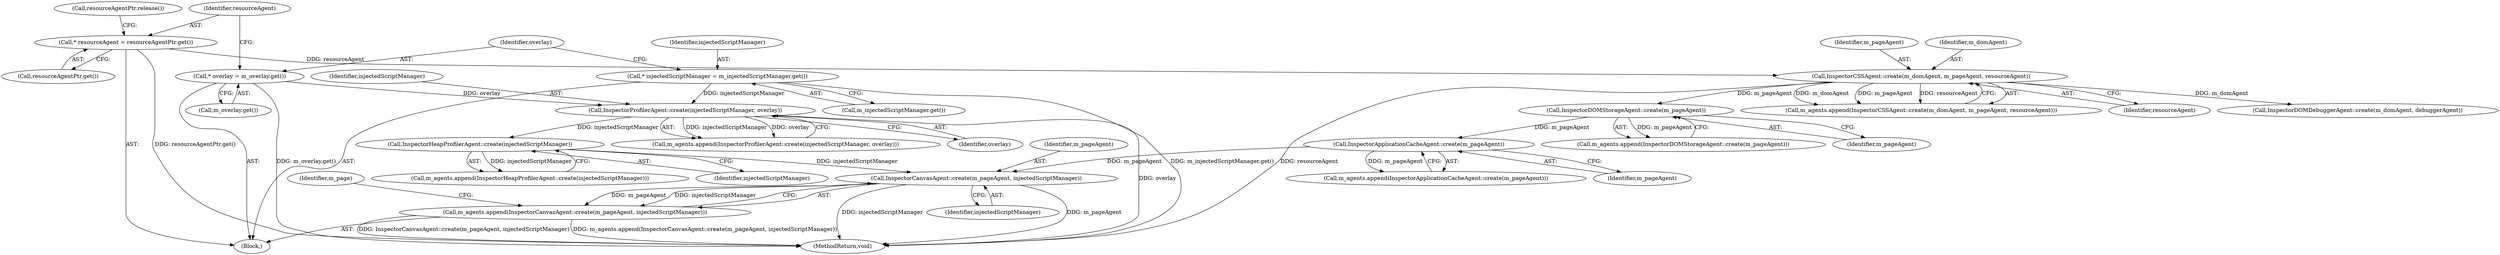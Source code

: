 digraph "0_Chrome_4c39b8e5670c4a0f2bb06008502ebb0c4fe322e0@API" {
"1000160" [label="(Call,InspectorCanvasAgent::create(m_pageAgent, injectedScriptManager))"];
"1000134" [label="(Call,InspectorApplicationCacheAgent::create(m_pageAgent))"];
"1000129" [label="(Call,InspectorDOMStorageAgent::create(m_pageAgent))"];
"1000124" [label="(Call,InspectorCSSAgent::create(m_domAgent, m_pageAgent, resourceAgent))"];
"1000118" [label="(Call,* resourceAgent = resourceAgentPtr.get())"];
"1000157" [label="(Call,InspectorHeapProfilerAgent::create(injectedScriptManager))"];
"1000153" [label="(Call,InspectorProfilerAgent::create(injectedScriptManager, overlay))"];
"1000109" [label="(Call,* injectedScriptManager = m_injectedScriptManager.get())"];
"1000113" [label="(Call,* overlay = m_overlay.get())"];
"1000159" [label="(Call,m_agents.append(InspectorCanvasAgent::create(m_pageAgent, injectedScriptManager)))"];
"1000118" [label="(Call,* resourceAgent = resourceAgentPtr.get())"];
"1000130" [label="(Identifier,m_pageAgent)"];
"1000129" [label="(Call,InspectorDOMStorageAgent::create(m_pageAgent))"];
"1000149" [label="(Call,InspectorDOMDebuggerAgent::create(m_domAgent, debuggerAgent))"];
"1000111" [label="(Call,m_injectedScriptManager.get())"];
"1000161" [label="(Identifier,m_pageAgent)"];
"1000119" [label="(Identifier,resourceAgent)"];
"1000158" [label="(Identifier,injectedScriptManager)"];
"1000113" [label="(Call,* overlay = m_overlay.get())"];
"1000165" [label="(Identifier,m_page)"];
"1000114" [label="(Identifier,overlay)"];
"1000160" [label="(Call,InspectorCanvasAgent::create(m_pageAgent, injectedScriptManager))"];
"1000159" [label="(Call,m_agents.append(InspectorCanvasAgent::create(m_pageAgent, injectedScriptManager)))"];
"1000162" [label="(Identifier,injectedScriptManager)"];
"1000120" [label="(Call,resourceAgentPtr.get())"];
"1000125" [label="(Identifier,m_domAgent)"];
"1000167" [label="(MethodReturn,void)"];
"1000156" [label="(Call,m_agents.append(InspectorHeapProfilerAgent::create(injectedScriptManager)))"];
"1000157" [label="(Call,InspectorHeapProfilerAgent::create(injectedScriptManager))"];
"1000134" [label="(Call,InspectorApplicationCacheAgent::create(m_pageAgent))"];
"1000122" [label="(Call,resourceAgentPtr.release())"];
"1000115" [label="(Call,m_overlay.get())"];
"1000155" [label="(Identifier,overlay)"];
"1000126" [label="(Identifier,m_pageAgent)"];
"1000110" [label="(Identifier,injectedScriptManager)"];
"1000135" [label="(Identifier,m_pageAgent)"];
"1000124" [label="(Call,InspectorCSSAgent::create(m_domAgent, m_pageAgent, resourceAgent))"];
"1000128" [label="(Call,m_agents.append(InspectorDOMStorageAgent::create(m_pageAgent)))"];
"1000123" [label="(Call,m_agents.append(InspectorCSSAgent::create(m_domAgent, m_pageAgent, resourceAgent)))"];
"1000133" [label="(Call,m_agents.append(InspectorApplicationCacheAgent::create(m_pageAgent)))"];
"1000109" [label="(Call,* injectedScriptManager = m_injectedScriptManager.get())"];
"1000152" [label="(Call,m_agents.append(InspectorProfilerAgent::create(injectedScriptManager, overlay)))"];
"1000127" [label="(Identifier,resourceAgent)"];
"1000154" [label="(Identifier,injectedScriptManager)"];
"1000101" [label="(Block,)"];
"1000153" [label="(Call,InspectorProfilerAgent::create(injectedScriptManager, overlay))"];
"1000160" -> "1000159"  [label="AST: "];
"1000160" -> "1000162"  [label="CFG: "];
"1000161" -> "1000160"  [label="AST: "];
"1000162" -> "1000160"  [label="AST: "];
"1000159" -> "1000160"  [label="CFG: "];
"1000160" -> "1000167"  [label="DDG: injectedScriptManager"];
"1000160" -> "1000167"  [label="DDG: m_pageAgent"];
"1000160" -> "1000159"  [label="DDG: m_pageAgent"];
"1000160" -> "1000159"  [label="DDG: injectedScriptManager"];
"1000134" -> "1000160"  [label="DDG: m_pageAgent"];
"1000157" -> "1000160"  [label="DDG: injectedScriptManager"];
"1000134" -> "1000133"  [label="AST: "];
"1000134" -> "1000135"  [label="CFG: "];
"1000135" -> "1000134"  [label="AST: "];
"1000133" -> "1000134"  [label="CFG: "];
"1000134" -> "1000133"  [label="DDG: m_pageAgent"];
"1000129" -> "1000134"  [label="DDG: m_pageAgent"];
"1000129" -> "1000128"  [label="AST: "];
"1000129" -> "1000130"  [label="CFG: "];
"1000130" -> "1000129"  [label="AST: "];
"1000128" -> "1000129"  [label="CFG: "];
"1000129" -> "1000128"  [label="DDG: m_pageAgent"];
"1000124" -> "1000129"  [label="DDG: m_pageAgent"];
"1000124" -> "1000123"  [label="AST: "];
"1000124" -> "1000127"  [label="CFG: "];
"1000125" -> "1000124"  [label="AST: "];
"1000126" -> "1000124"  [label="AST: "];
"1000127" -> "1000124"  [label="AST: "];
"1000123" -> "1000124"  [label="CFG: "];
"1000124" -> "1000167"  [label="DDG: resourceAgent"];
"1000124" -> "1000123"  [label="DDG: m_domAgent"];
"1000124" -> "1000123"  [label="DDG: m_pageAgent"];
"1000124" -> "1000123"  [label="DDG: resourceAgent"];
"1000118" -> "1000124"  [label="DDG: resourceAgent"];
"1000124" -> "1000149"  [label="DDG: m_domAgent"];
"1000118" -> "1000101"  [label="AST: "];
"1000118" -> "1000120"  [label="CFG: "];
"1000119" -> "1000118"  [label="AST: "];
"1000120" -> "1000118"  [label="AST: "];
"1000122" -> "1000118"  [label="CFG: "];
"1000118" -> "1000167"  [label="DDG: resourceAgentPtr.get()"];
"1000157" -> "1000156"  [label="AST: "];
"1000157" -> "1000158"  [label="CFG: "];
"1000158" -> "1000157"  [label="AST: "];
"1000156" -> "1000157"  [label="CFG: "];
"1000157" -> "1000156"  [label="DDG: injectedScriptManager"];
"1000153" -> "1000157"  [label="DDG: injectedScriptManager"];
"1000153" -> "1000152"  [label="AST: "];
"1000153" -> "1000155"  [label="CFG: "];
"1000154" -> "1000153"  [label="AST: "];
"1000155" -> "1000153"  [label="AST: "];
"1000152" -> "1000153"  [label="CFG: "];
"1000153" -> "1000167"  [label="DDG: overlay"];
"1000153" -> "1000152"  [label="DDG: injectedScriptManager"];
"1000153" -> "1000152"  [label="DDG: overlay"];
"1000109" -> "1000153"  [label="DDG: injectedScriptManager"];
"1000113" -> "1000153"  [label="DDG: overlay"];
"1000109" -> "1000101"  [label="AST: "];
"1000109" -> "1000111"  [label="CFG: "];
"1000110" -> "1000109"  [label="AST: "];
"1000111" -> "1000109"  [label="AST: "];
"1000114" -> "1000109"  [label="CFG: "];
"1000109" -> "1000167"  [label="DDG: m_injectedScriptManager.get()"];
"1000113" -> "1000101"  [label="AST: "];
"1000113" -> "1000115"  [label="CFG: "];
"1000114" -> "1000113"  [label="AST: "];
"1000115" -> "1000113"  [label="AST: "];
"1000119" -> "1000113"  [label="CFG: "];
"1000113" -> "1000167"  [label="DDG: m_overlay.get()"];
"1000159" -> "1000101"  [label="AST: "];
"1000165" -> "1000159"  [label="CFG: "];
"1000159" -> "1000167"  [label="DDG: m_agents.append(InspectorCanvasAgent::create(m_pageAgent, injectedScriptManager))"];
"1000159" -> "1000167"  [label="DDG: InspectorCanvasAgent::create(m_pageAgent, injectedScriptManager)"];
}
